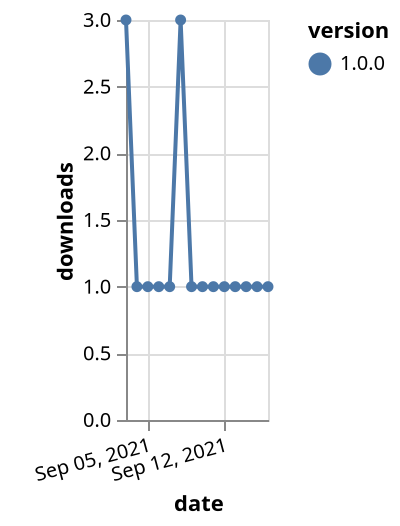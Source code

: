 {"$schema": "https://vega.github.io/schema/vega-lite/v5.json", "description": "A simple bar chart with embedded data.", "data": {"values": [{"date": "2021-09-03", "total": 581, "delta": 3, "version": "1.0.0"}, {"date": "2021-09-04", "total": 582, "delta": 1, "version": "1.0.0"}, {"date": "2021-09-05", "total": 583, "delta": 1, "version": "1.0.0"}, {"date": "2021-09-06", "total": 584, "delta": 1, "version": "1.0.0"}, {"date": "2021-09-07", "total": 585, "delta": 1, "version": "1.0.0"}, {"date": "2021-09-08", "total": 588, "delta": 3, "version": "1.0.0"}, {"date": "2021-09-09", "total": 589, "delta": 1, "version": "1.0.0"}, {"date": "2021-09-10", "total": 590, "delta": 1, "version": "1.0.0"}, {"date": "2021-09-11", "total": 591, "delta": 1, "version": "1.0.0"}, {"date": "2021-09-12", "total": 592, "delta": 1, "version": "1.0.0"}, {"date": "2021-09-13", "total": 593, "delta": 1, "version": "1.0.0"}, {"date": "2021-09-14", "total": 594, "delta": 1, "version": "1.0.0"}, {"date": "2021-09-15", "total": 595, "delta": 1, "version": "1.0.0"}, {"date": "2021-09-16", "total": 596, "delta": 1, "version": "1.0.0"}]}, "width": "container", "mark": {"type": "line", "point": {"filled": true}}, "encoding": {"x": {"field": "date", "type": "temporal", "timeUnit": "yearmonthdate", "title": "date", "axis": {"labelAngle": -15}}, "y": {"field": "delta", "type": "quantitative", "title": "downloads"}, "color": {"field": "version", "type": "nominal"}, "tooltip": {"field": "delta"}}}